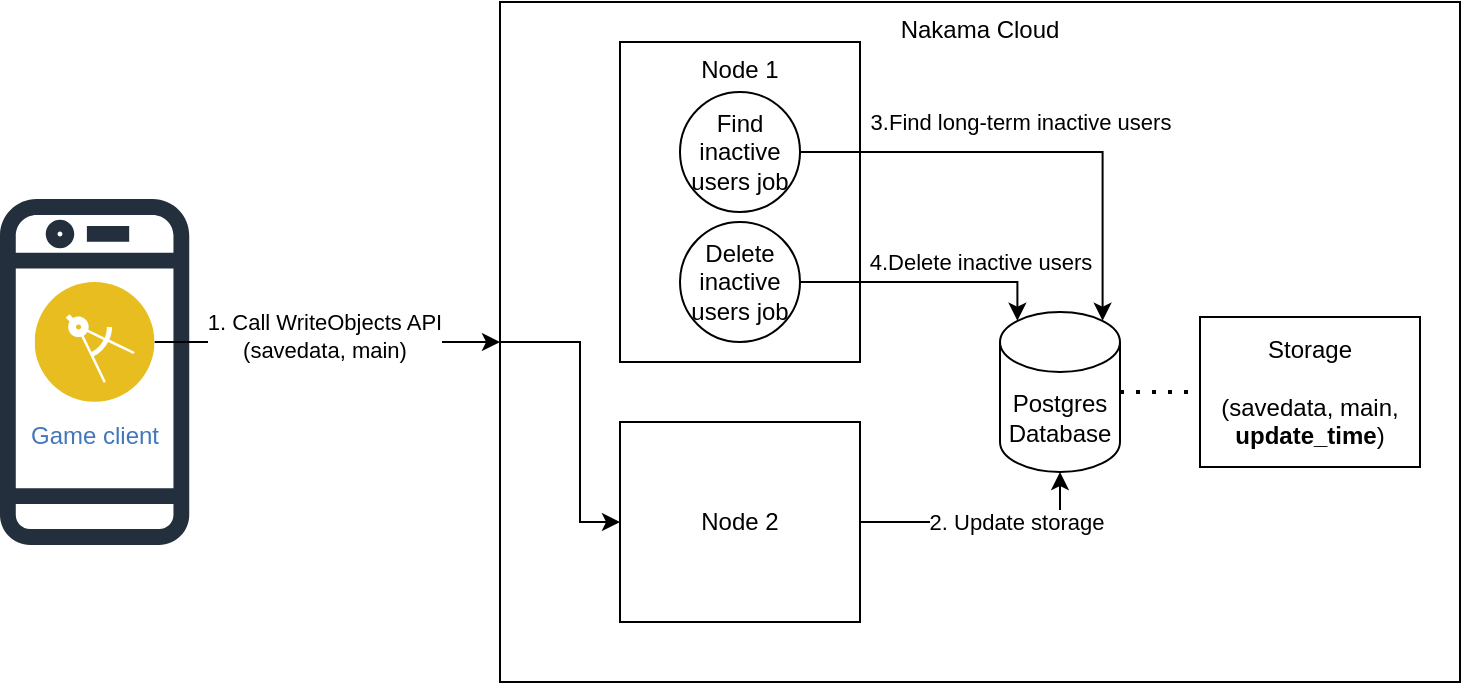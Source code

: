 <mxfile version="22.1.17" type="github">
  <diagram name="第 1 页" id="hhL_TZgKpQ0GGYLbjfJI">
    <mxGraphModel dx="1434" dy="734" grid="1" gridSize="10" guides="1" tooltips="1" connect="1" arrows="1" fold="1" page="1" pageScale="1" pageWidth="827" pageHeight="1169" math="0" shadow="0">
      <root>
        <mxCell id="0" />
        <mxCell id="1" parent="0" />
        <mxCell id="HGWIUg0tq1d76n8q_Acc-24" value="" style="sketch=0;outlineConnect=0;fontColor=#232F3E;gradientColor=none;fillColor=#232F3D;strokeColor=none;dashed=0;verticalLabelPosition=bottom;verticalAlign=top;align=center;html=1;fontSize=12;fontStyle=0;aspect=fixed;pointerEvents=1;shape=mxgraph.aws4.mobile_client;" vertex="1" parent="1">
          <mxGeometry x="49" y="125" width="94.62" height="180" as="geometry" />
        </mxCell>
        <mxCell id="HGWIUg0tq1d76n8q_Acc-1" value="Nakama Cloud" style="rounded=0;whiteSpace=wrap;html=1;verticalAlign=top;" vertex="1" parent="1">
          <mxGeometry x="299" y="30" width="480" height="340" as="geometry" />
        </mxCell>
        <mxCell id="HGWIUg0tq1d76n8q_Acc-11" style="edgeStyle=orthogonalEdgeStyle;rounded=0;orthogonalLoop=1;jettySize=auto;html=1;exitX=1;exitY=0.5;exitDx=0;exitDy=0;entryX=0;entryY=0.5;entryDx=0;entryDy=0;" edge="1" parent="1" source="HGWIUg0tq1d76n8q_Acc-4" target="HGWIUg0tq1d76n8q_Acc-1">
          <mxGeometry relative="1" as="geometry" />
        </mxCell>
        <mxCell id="HGWIUg0tq1d76n8q_Acc-12" value="1. Call WriteObjects API&lt;br&gt;(savedata, main)" style="edgeLabel;html=1;align=center;verticalAlign=middle;resizable=0;points=[];" vertex="1" connectable="0" parent="HGWIUg0tq1d76n8q_Acc-11">
          <mxGeometry x="-0.025" y="3" relative="1" as="geometry">
            <mxPoint as="offset" />
          </mxGeometry>
        </mxCell>
        <mxCell id="HGWIUg0tq1d76n8q_Acc-4" value="Game client" style="image;aspect=fixed;perimeter=ellipsePerimeter;html=1;align=center;shadow=0;dashed=0;fontColor=#4277BB;labelBackgroundColor=default;fontSize=12;spacingTop=3;image=img/lib/ibm/applications/mobile_app.svg;" vertex="1" parent="1">
          <mxGeometry x="66.31" y="170" width="60" height="60" as="geometry" />
        </mxCell>
        <mxCell id="HGWIUg0tq1d76n8q_Acc-14" value="Storage&lt;br style=&quot;border-color: var(--border-color);&quot;&gt;&lt;br&gt;(savedata, main, &lt;b&gt;update_time&lt;/b&gt;)" style="rounded=0;whiteSpace=wrap;html=1;verticalAlign=middle;" vertex="1" parent="1">
          <mxGeometry x="649" y="187.5" width="110" height="75" as="geometry" />
        </mxCell>
        <mxCell id="HGWIUg0tq1d76n8q_Acc-15" value="Postgres Database" style="shape=cylinder3;whiteSpace=wrap;html=1;boundedLbl=1;backgroundOutline=1;size=15;" vertex="1" parent="1">
          <mxGeometry x="549" y="185" width="60" height="80" as="geometry" />
        </mxCell>
        <mxCell id="HGWIUg0tq1d76n8q_Acc-18" value="" style="endArrow=none;dashed=1;html=1;dashPattern=1 3;strokeWidth=2;rounded=0;entryX=0;entryY=0.5;entryDx=0;entryDy=0;exitX=1;exitY=0.5;exitDx=0;exitDy=0;exitPerimeter=0;" edge="1" parent="1" source="HGWIUg0tq1d76n8q_Acc-15" target="HGWIUg0tq1d76n8q_Acc-14">
          <mxGeometry width="50" height="50" relative="1" as="geometry">
            <mxPoint x="337.31" y="360" as="sourcePoint" />
            <mxPoint x="387.31" y="310" as="targetPoint" />
          </mxGeometry>
        </mxCell>
        <mxCell id="HGWIUg0tq1d76n8q_Acc-27" value="Node 1" style="rounded=0;whiteSpace=wrap;html=1;verticalAlign=top;" vertex="1" parent="1">
          <mxGeometry x="359" y="50" width="120" height="160" as="geometry" />
        </mxCell>
        <mxCell id="HGWIUg0tq1d76n8q_Acc-21" style="edgeStyle=orthogonalEdgeStyle;rounded=0;orthogonalLoop=1;jettySize=auto;html=1;entryX=0.5;entryY=1;entryDx=0;entryDy=0;entryPerimeter=0;" edge="1" parent="1" source="HGWIUg0tq1d76n8q_Acc-28" target="HGWIUg0tq1d76n8q_Acc-15">
          <mxGeometry relative="1" as="geometry">
            <mxPoint x="466.31" y="285" as="sourcePoint" />
            <Array as="points" />
          </mxGeometry>
        </mxCell>
        <mxCell id="HGWIUg0tq1d76n8q_Acc-22" value="2. Update storage" style="edgeLabel;html=1;align=center;verticalAlign=middle;resizable=0;points=[];" vertex="1" connectable="0" parent="HGWIUg0tq1d76n8q_Acc-21">
          <mxGeometry y="3" relative="1" as="geometry">
            <mxPoint x="15" y="3" as="offset" />
          </mxGeometry>
        </mxCell>
        <mxCell id="HGWIUg0tq1d76n8q_Acc-25" style="edgeStyle=orthogonalEdgeStyle;rounded=0;orthogonalLoop=1;jettySize=auto;html=1;exitX=1;exitY=0.5;exitDx=0;exitDy=0;entryX=0.855;entryY=0;entryDx=0;entryDy=4.35;entryPerimeter=0;" edge="1" parent="1" source="HGWIUg0tq1d76n8q_Acc-10" target="HGWIUg0tq1d76n8q_Acc-15">
          <mxGeometry relative="1" as="geometry" />
        </mxCell>
        <mxCell id="HGWIUg0tq1d76n8q_Acc-26" value="3.Find long-term inactive users" style="edgeLabel;html=1;align=center;verticalAlign=middle;resizable=0;points=[];" vertex="1" connectable="0" parent="HGWIUg0tq1d76n8q_Acc-25">
          <mxGeometry x="0.049" relative="1" as="geometry">
            <mxPoint x="-14" y="-15" as="offset" />
          </mxGeometry>
        </mxCell>
        <mxCell id="HGWIUg0tq1d76n8q_Acc-10" value="Find inactive users job" style="ellipse;whiteSpace=wrap;html=1;aspect=fixed;" vertex="1" parent="1">
          <mxGeometry x="389" y="75" width="60" height="60" as="geometry" />
        </mxCell>
        <mxCell id="HGWIUg0tq1d76n8q_Acc-28" value="Node 2" style="rounded=0;whiteSpace=wrap;html=1;" vertex="1" parent="1">
          <mxGeometry x="359" y="240" width="120" height="100" as="geometry" />
        </mxCell>
        <mxCell id="HGWIUg0tq1d76n8q_Acc-29" style="edgeStyle=orthogonalEdgeStyle;rounded=0;orthogonalLoop=1;jettySize=auto;html=1;exitX=0;exitY=0.5;exitDx=0;exitDy=0;entryX=0;entryY=0.5;entryDx=0;entryDy=0;" edge="1" parent="1" source="HGWIUg0tq1d76n8q_Acc-1" target="HGWIUg0tq1d76n8q_Acc-28">
          <mxGeometry relative="1" as="geometry">
            <Array as="points">
              <mxPoint x="339" y="200" />
              <mxPoint x="339" y="290" />
            </Array>
          </mxGeometry>
        </mxCell>
        <mxCell id="HGWIUg0tq1d76n8q_Acc-30" value="Delete inactive users job" style="ellipse;whiteSpace=wrap;html=1;aspect=fixed;" vertex="1" parent="1">
          <mxGeometry x="389" y="140" width="60" height="60" as="geometry" />
        </mxCell>
        <mxCell id="HGWIUg0tq1d76n8q_Acc-31" style="edgeStyle=orthogonalEdgeStyle;rounded=0;orthogonalLoop=1;jettySize=auto;html=1;exitX=1;exitY=0.5;exitDx=0;exitDy=0;entryX=0.145;entryY=0;entryDx=0;entryDy=4.35;entryPerimeter=0;" edge="1" parent="1" source="HGWIUg0tq1d76n8q_Acc-30" target="HGWIUg0tq1d76n8q_Acc-15">
          <mxGeometry relative="1" as="geometry">
            <Array as="points">
              <mxPoint x="558" y="170" />
            </Array>
          </mxGeometry>
        </mxCell>
        <mxCell id="HGWIUg0tq1d76n8q_Acc-32" value="4.Delete inactive users" style="edgeLabel;html=1;align=center;verticalAlign=middle;resizable=0;points=[];" vertex="1" connectable="0" parent="HGWIUg0tq1d76n8q_Acc-31">
          <mxGeometry x="0.062" y="-4" relative="1" as="geometry">
            <mxPoint x="22" y="-14" as="offset" />
          </mxGeometry>
        </mxCell>
      </root>
    </mxGraphModel>
  </diagram>
</mxfile>
